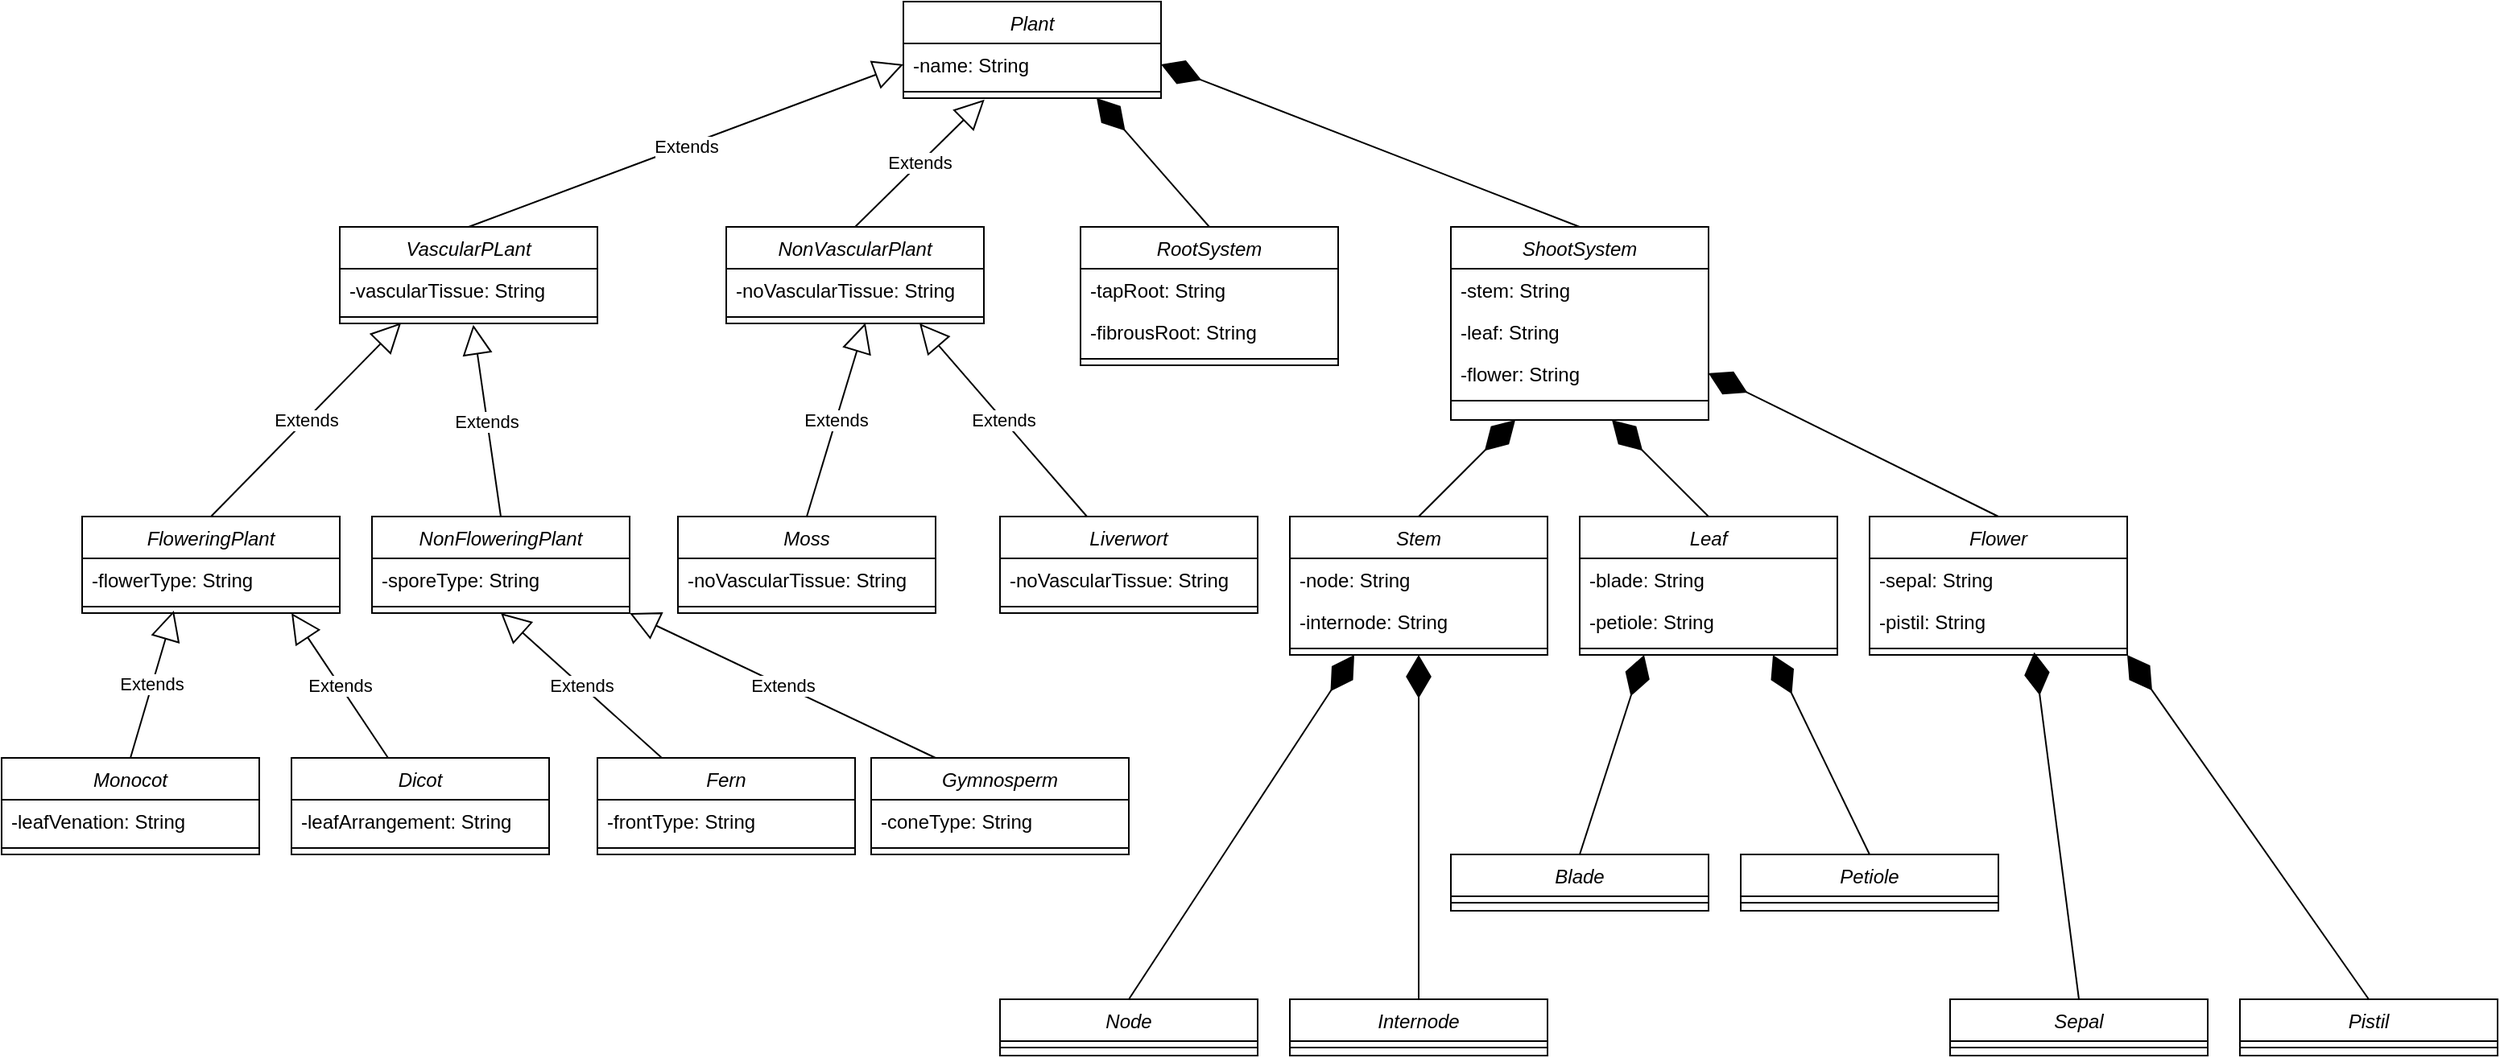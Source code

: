 <mxfile version="24.7.1" type="device">
  <diagram id="C5RBs43oDa-KdzZeNtuy" name="Page-1">
    <mxGraphModel dx="2796" dy="868" grid="1" gridSize="10" guides="1" tooltips="1" connect="1" arrows="1" fold="1" page="1" pageScale="1" pageWidth="827" pageHeight="1169" math="0" shadow="0">
      <root>
        <mxCell id="WIyWlLk6GJQsqaUBKTNV-0" />
        <mxCell id="WIyWlLk6GJQsqaUBKTNV-1" parent="WIyWlLk6GJQsqaUBKTNV-0" />
        <mxCell id="zkfFHV4jXpPFQw0GAbJ--0" value="Plant" style="swimlane;fontStyle=2;align=center;verticalAlign=top;childLayout=stackLayout;horizontal=1;startSize=26;horizontalStack=0;resizeParent=1;resizeLast=0;collapsible=1;marginBottom=0;rounded=0;shadow=0;strokeWidth=1;" parent="WIyWlLk6GJQsqaUBKTNV-1" vertex="1">
          <mxGeometry x="310" y="70" width="160" height="60" as="geometry">
            <mxRectangle x="230" y="140" width="160" height="26" as="alternateBounds" />
          </mxGeometry>
        </mxCell>
        <mxCell id="zkfFHV4jXpPFQw0GAbJ--1" value="-name: String" style="text;align=left;verticalAlign=top;spacingLeft=4;spacingRight=4;overflow=hidden;rotatable=0;points=[[0,0.5],[1,0.5]];portConstraint=eastwest;" parent="zkfFHV4jXpPFQw0GAbJ--0" vertex="1">
          <mxGeometry y="26" width="160" height="26" as="geometry" />
        </mxCell>
        <mxCell id="zkfFHV4jXpPFQw0GAbJ--4" value="" style="line;html=1;strokeWidth=1;align=left;verticalAlign=middle;spacingTop=-1;spacingLeft=3;spacingRight=3;rotatable=0;labelPosition=right;points=[];portConstraint=eastwest;" parent="zkfFHV4jXpPFQw0GAbJ--0" vertex="1">
          <mxGeometry y="52" width="160" height="8" as="geometry" />
        </mxCell>
        <mxCell id="3n8tja4RlShbY4DUaf9M-0" value="NonVascularPlant" style="swimlane;fontStyle=2;align=center;verticalAlign=top;childLayout=stackLayout;horizontal=1;startSize=26;horizontalStack=0;resizeParent=1;resizeLast=0;collapsible=1;marginBottom=0;rounded=0;shadow=0;strokeWidth=1;" vertex="1" parent="WIyWlLk6GJQsqaUBKTNV-1">
          <mxGeometry x="200" y="210" width="160" height="60" as="geometry">
            <mxRectangle x="230" y="140" width="160" height="26" as="alternateBounds" />
          </mxGeometry>
        </mxCell>
        <mxCell id="3n8tja4RlShbY4DUaf9M-1" value="-noVascularTissue: String" style="text;align=left;verticalAlign=top;spacingLeft=4;spacingRight=4;overflow=hidden;rotatable=0;points=[[0,0.5],[1,0.5]];portConstraint=eastwest;" vertex="1" parent="3n8tja4RlShbY4DUaf9M-0">
          <mxGeometry y="26" width="160" height="26" as="geometry" />
        </mxCell>
        <mxCell id="3n8tja4RlShbY4DUaf9M-2" value="" style="line;html=1;strokeWidth=1;align=left;verticalAlign=middle;spacingTop=-1;spacingLeft=3;spacingRight=3;rotatable=0;labelPosition=right;points=[];portConstraint=eastwest;" vertex="1" parent="3n8tja4RlShbY4DUaf9M-0">
          <mxGeometry y="52" width="160" height="8" as="geometry" />
        </mxCell>
        <mxCell id="3n8tja4RlShbY4DUaf9M-3" value="RootSystem" style="swimlane;fontStyle=2;align=center;verticalAlign=top;childLayout=stackLayout;horizontal=1;startSize=26;horizontalStack=0;resizeParent=1;resizeLast=0;collapsible=1;marginBottom=0;rounded=0;shadow=0;strokeWidth=1;" vertex="1" parent="WIyWlLk6GJQsqaUBKTNV-1">
          <mxGeometry x="420" y="210" width="160" height="86" as="geometry">
            <mxRectangle x="230" y="140" width="160" height="26" as="alternateBounds" />
          </mxGeometry>
        </mxCell>
        <mxCell id="3n8tja4RlShbY4DUaf9M-4" value="-tapRoot: String" style="text;align=left;verticalAlign=top;spacingLeft=4;spacingRight=4;overflow=hidden;rotatable=0;points=[[0,0.5],[1,0.5]];portConstraint=eastwest;" vertex="1" parent="3n8tja4RlShbY4DUaf9M-3">
          <mxGeometry y="26" width="160" height="26" as="geometry" />
        </mxCell>
        <mxCell id="3n8tja4RlShbY4DUaf9M-12" value="-fibrousRoot: String" style="text;align=left;verticalAlign=top;spacingLeft=4;spacingRight=4;overflow=hidden;rotatable=0;points=[[0,0.5],[1,0.5]];portConstraint=eastwest;" vertex="1" parent="3n8tja4RlShbY4DUaf9M-3">
          <mxGeometry y="52" width="160" height="26" as="geometry" />
        </mxCell>
        <mxCell id="3n8tja4RlShbY4DUaf9M-5" value="" style="line;html=1;strokeWidth=1;align=left;verticalAlign=middle;spacingTop=-1;spacingLeft=3;spacingRight=3;rotatable=0;labelPosition=right;points=[];portConstraint=eastwest;" vertex="1" parent="3n8tja4RlShbY4DUaf9M-3">
          <mxGeometry y="78" width="160" height="8" as="geometry" />
        </mxCell>
        <mxCell id="3n8tja4RlShbY4DUaf9M-6" value="ShootSystem" style="swimlane;fontStyle=2;align=center;verticalAlign=top;childLayout=stackLayout;horizontal=1;startSize=26;horizontalStack=0;resizeParent=1;resizeLast=0;collapsible=1;marginBottom=0;rounded=0;shadow=0;strokeWidth=1;" vertex="1" parent="WIyWlLk6GJQsqaUBKTNV-1">
          <mxGeometry x="650" y="210" width="160" height="120" as="geometry">
            <mxRectangle x="230" y="140" width="160" height="26" as="alternateBounds" />
          </mxGeometry>
        </mxCell>
        <mxCell id="3n8tja4RlShbY4DUaf9M-13" value="-stem: String" style="text;align=left;verticalAlign=top;spacingLeft=4;spacingRight=4;overflow=hidden;rotatable=0;points=[[0,0.5],[1,0.5]];portConstraint=eastwest;" vertex="1" parent="3n8tja4RlShbY4DUaf9M-6">
          <mxGeometry y="26" width="160" height="26" as="geometry" />
        </mxCell>
        <mxCell id="3n8tja4RlShbY4DUaf9M-14" value="-leaf: String" style="text;align=left;verticalAlign=top;spacingLeft=4;spacingRight=4;overflow=hidden;rotatable=0;points=[[0,0.5],[1,0.5]];portConstraint=eastwest;" vertex="1" parent="3n8tja4RlShbY4DUaf9M-6">
          <mxGeometry y="52" width="160" height="26" as="geometry" />
        </mxCell>
        <mxCell id="3n8tja4RlShbY4DUaf9M-7" value="-flower: String" style="text;align=left;verticalAlign=top;spacingLeft=4;spacingRight=4;overflow=hidden;rotatable=0;points=[[0,0.5],[1,0.5]];portConstraint=eastwest;" vertex="1" parent="3n8tja4RlShbY4DUaf9M-6">
          <mxGeometry y="78" width="160" height="26" as="geometry" />
        </mxCell>
        <mxCell id="3n8tja4RlShbY4DUaf9M-8" value="" style="line;html=1;strokeWidth=1;align=left;verticalAlign=middle;spacingTop=-1;spacingLeft=3;spacingRight=3;rotatable=0;labelPosition=right;points=[];portConstraint=eastwest;" vertex="1" parent="3n8tja4RlShbY4DUaf9M-6">
          <mxGeometry y="104" width="160" height="8" as="geometry" />
        </mxCell>
        <mxCell id="3n8tja4RlShbY4DUaf9M-9" value="VascularPLant" style="swimlane;fontStyle=2;align=center;verticalAlign=top;childLayout=stackLayout;horizontal=1;startSize=26;horizontalStack=0;resizeParent=1;resizeLast=0;collapsible=1;marginBottom=0;rounded=0;shadow=0;strokeWidth=1;" vertex="1" parent="WIyWlLk6GJQsqaUBKTNV-1">
          <mxGeometry x="-40" y="210" width="160" height="60" as="geometry">
            <mxRectangle x="230" y="140" width="160" height="26" as="alternateBounds" />
          </mxGeometry>
        </mxCell>
        <mxCell id="3n8tja4RlShbY4DUaf9M-10" value="-vascularTissue: String" style="text;align=left;verticalAlign=top;spacingLeft=4;spacingRight=4;overflow=hidden;rotatable=0;points=[[0,0.5],[1,0.5]];portConstraint=eastwest;" vertex="1" parent="3n8tja4RlShbY4DUaf9M-9">
          <mxGeometry y="26" width="160" height="26" as="geometry" />
        </mxCell>
        <mxCell id="3n8tja4RlShbY4DUaf9M-11" value="" style="line;html=1;strokeWidth=1;align=left;verticalAlign=middle;spacingTop=-1;spacingLeft=3;spacingRight=3;rotatable=0;labelPosition=right;points=[];portConstraint=eastwest;" vertex="1" parent="3n8tja4RlShbY4DUaf9M-9">
          <mxGeometry y="52" width="160" height="8" as="geometry" />
        </mxCell>
        <mxCell id="3n8tja4RlShbY4DUaf9M-16" value="FloweringPlant" style="swimlane;fontStyle=2;align=center;verticalAlign=top;childLayout=stackLayout;horizontal=1;startSize=26;horizontalStack=0;resizeParent=1;resizeLast=0;collapsible=1;marginBottom=0;rounded=0;shadow=0;strokeWidth=1;" vertex="1" parent="WIyWlLk6GJQsqaUBKTNV-1">
          <mxGeometry x="-200" y="390" width="160" height="60" as="geometry">
            <mxRectangle x="230" y="140" width="160" height="26" as="alternateBounds" />
          </mxGeometry>
        </mxCell>
        <mxCell id="3n8tja4RlShbY4DUaf9M-17" value="-flowerType: String" style="text;align=left;verticalAlign=top;spacingLeft=4;spacingRight=4;overflow=hidden;rotatable=0;points=[[0,0.5],[1,0.5]];portConstraint=eastwest;" vertex="1" parent="3n8tja4RlShbY4DUaf9M-16">
          <mxGeometry y="26" width="160" height="26" as="geometry" />
        </mxCell>
        <mxCell id="3n8tja4RlShbY4DUaf9M-18" value="" style="line;html=1;strokeWidth=1;align=left;verticalAlign=middle;spacingTop=-1;spacingLeft=3;spacingRight=3;rotatable=0;labelPosition=right;points=[];portConstraint=eastwest;" vertex="1" parent="3n8tja4RlShbY4DUaf9M-16">
          <mxGeometry y="52" width="160" height="8" as="geometry" />
        </mxCell>
        <mxCell id="3n8tja4RlShbY4DUaf9M-19" value="NonFloweringPlant" style="swimlane;fontStyle=2;align=center;verticalAlign=top;childLayout=stackLayout;horizontal=1;startSize=26;horizontalStack=0;resizeParent=1;resizeLast=0;collapsible=1;marginBottom=0;rounded=0;shadow=0;strokeWidth=1;" vertex="1" parent="WIyWlLk6GJQsqaUBKTNV-1">
          <mxGeometry x="-20" y="390" width="160" height="60" as="geometry">
            <mxRectangle x="230" y="140" width="160" height="26" as="alternateBounds" />
          </mxGeometry>
        </mxCell>
        <mxCell id="3n8tja4RlShbY4DUaf9M-20" value="-sporeType: String" style="text;align=left;verticalAlign=top;spacingLeft=4;spacingRight=4;overflow=hidden;rotatable=0;points=[[0,0.5],[1,0.5]];portConstraint=eastwest;" vertex="1" parent="3n8tja4RlShbY4DUaf9M-19">
          <mxGeometry y="26" width="160" height="26" as="geometry" />
        </mxCell>
        <mxCell id="3n8tja4RlShbY4DUaf9M-21" value="" style="line;html=1;strokeWidth=1;align=left;verticalAlign=middle;spacingTop=-1;spacingLeft=3;spacingRight=3;rotatable=0;labelPosition=right;points=[];portConstraint=eastwest;" vertex="1" parent="3n8tja4RlShbY4DUaf9M-19">
          <mxGeometry y="52" width="160" height="8" as="geometry" />
        </mxCell>
        <mxCell id="3n8tja4RlShbY4DUaf9M-22" value="Moss" style="swimlane;fontStyle=2;align=center;verticalAlign=top;childLayout=stackLayout;horizontal=1;startSize=26;horizontalStack=0;resizeParent=1;resizeLast=0;collapsible=1;marginBottom=0;rounded=0;shadow=0;strokeWidth=1;" vertex="1" parent="WIyWlLk6GJQsqaUBKTNV-1">
          <mxGeometry x="170" y="390" width="160" height="60" as="geometry">
            <mxRectangle x="230" y="140" width="160" height="26" as="alternateBounds" />
          </mxGeometry>
        </mxCell>
        <mxCell id="3n8tja4RlShbY4DUaf9M-23" value="-noVascularTissue: String" style="text;align=left;verticalAlign=top;spacingLeft=4;spacingRight=4;overflow=hidden;rotatable=0;points=[[0,0.5],[1,0.5]];portConstraint=eastwest;" vertex="1" parent="3n8tja4RlShbY4DUaf9M-22">
          <mxGeometry y="26" width="160" height="26" as="geometry" />
        </mxCell>
        <mxCell id="3n8tja4RlShbY4DUaf9M-24" value="" style="line;html=1;strokeWidth=1;align=left;verticalAlign=middle;spacingTop=-1;spacingLeft=3;spacingRight=3;rotatable=0;labelPosition=right;points=[];portConstraint=eastwest;" vertex="1" parent="3n8tja4RlShbY4DUaf9M-22">
          <mxGeometry y="52" width="160" height="8" as="geometry" />
        </mxCell>
        <mxCell id="3n8tja4RlShbY4DUaf9M-25" value="Liverwort" style="swimlane;fontStyle=2;align=center;verticalAlign=top;childLayout=stackLayout;horizontal=1;startSize=26;horizontalStack=0;resizeParent=1;resizeLast=0;collapsible=1;marginBottom=0;rounded=0;shadow=0;strokeWidth=1;" vertex="1" parent="WIyWlLk6GJQsqaUBKTNV-1">
          <mxGeometry x="370" y="390" width="160" height="60" as="geometry">
            <mxRectangle x="230" y="140" width="160" height="26" as="alternateBounds" />
          </mxGeometry>
        </mxCell>
        <mxCell id="3n8tja4RlShbY4DUaf9M-26" value="-noVascularTissue: String" style="text;align=left;verticalAlign=top;spacingLeft=4;spacingRight=4;overflow=hidden;rotatable=0;points=[[0,0.5],[1,0.5]];portConstraint=eastwest;" vertex="1" parent="3n8tja4RlShbY4DUaf9M-25">
          <mxGeometry y="26" width="160" height="26" as="geometry" />
        </mxCell>
        <mxCell id="3n8tja4RlShbY4DUaf9M-27" value="" style="line;html=1;strokeWidth=1;align=left;verticalAlign=middle;spacingTop=-1;spacingLeft=3;spacingRight=3;rotatable=0;labelPosition=right;points=[];portConstraint=eastwest;" vertex="1" parent="3n8tja4RlShbY4DUaf9M-25">
          <mxGeometry y="52" width="160" height="8" as="geometry" />
        </mxCell>
        <mxCell id="3n8tja4RlShbY4DUaf9M-28" value="Stem" style="swimlane;fontStyle=2;align=center;verticalAlign=top;childLayout=stackLayout;horizontal=1;startSize=26;horizontalStack=0;resizeParent=1;resizeLast=0;collapsible=1;marginBottom=0;rounded=0;shadow=0;strokeWidth=1;" vertex="1" parent="WIyWlLk6GJQsqaUBKTNV-1">
          <mxGeometry x="550" y="390" width="160" height="86" as="geometry">
            <mxRectangle x="230" y="140" width="160" height="26" as="alternateBounds" />
          </mxGeometry>
        </mxCell>
        <mxCell id="3n8tja4RlShbY4DUaf9M-37" value="-node: String" style="text;align=left;verticalAlign=top;spacingLeft=4;spacingRight=4;overflow=hidden;rotatable=0;points=[[0,0.5],[1,0.5]];portConstraint=eastwest;" vertex="1" parent="3n8tja4RlShbY4DUaf9M-28">
          <mxGeometry y="26" width="160" height="26" as="geometry" />
        </mxCell>
        <mxCell id="3n8tja4RlShbY4DUaf9M-29" value="-internode: String" style="text;align=left;verticalAlign=top;spacingLeft=4;spacingRight=4;overflow=hidden;rotatable=0;points=[[0,0.5],[1,0.5]];portConstraint=eastwest;" vertex="1" parent="3n8tja4RlShbY4DUaf9M-28">
          <mxGeometry y="52" width="160" height="26" as="geometry" />
        </mxCell>
        <mxCell id="3n8tja4RlShbY4DUaf9M-30" value="" style="line;html=1;strokeWidth=1;align=left;verticalAlign=middle;spacingTop=-1;spacingLeft=3;spacingRight=3;rotatable=0;labelPosition=right;points=[];portConstraint=eastwest;" vertex="1" parent="3n8tja4RlShbY4DUaf9M-28">
          <mxGeometry y="78" width="160" height="8" as="geometry" />
        </mxCell>
        <mxCell id="3n8tja4RlShbY4DUaf9M-31" value="Leaf" style="swimlane;fontStyle=2;align=center;verticalAlign=top;childLayout=stackLayout;horizontal=1;startSize=26;horizontalStack=0;resizeParent=1;resizeLast=0;collapsible=1;marginBottom=0;rounded=0;shadow=0;strokeWidth=1;" vertex="1" parent="WIyWlLk6GJQsqaUBKTNV-1">
          <mxGeometry x="730" y="390" width="160" height="86" as="geometry">
            <mxRectangle x="230" y="140" width="160" height="26" as="alternateBounds" />
          </mxGeometry>
        </mxCell>
        <mxCell id="3n8tja4RlShbY4DUaf9M-32" value="-blade: String" style="text;align=left;verticalAlign=top;spacingLeft=4;spacingRight=4;overflow=hidden;rotatable=0;points=[[0,0.5],[1,0.5]];portConstraint=eastwest;" vertex="1" parent="3n8tja4RlShbY4DUaf9M-31">
          <mxGeometry y="26" width="160" height="26" as="geometry" />
        </mxCell>
        <mxCell id="3n8tja4RlShbY4DUaf9M-38" value="-petiole: String" style="text;align=left;verticalAlign=top;spacingLeft=4;spacingRight=4;overflow=hidden;rotatable=0;points=[[0,0.5],[1,0.5]];portConstraint=eastwest;" vertex="1" parent="3n8tja4RlShbY4DUaf9M-31">
          <mxGeometry y="52" width="160" height="26" as="geometry" />
        </mxCell>
        <mxCell id="3n8tja4RlShbY4DUaf9M-33" value="" style="line;html=1;strokeWidth=1;align=left;verticalAlign=middle;spacingTop=-1;spacingLeft=3;spacingRight=3;rotatable=0;labelPosition=right;points=[];portConstraint=eastwest;" vertex="1" parent="3n8tja4RlShbY4DUaf9M-31">
          <mxGeometry y="78" width="160" height="8" as="geometry" />
        </mxCell>
        <mxCell id="3n8tja4RlShbY4DUaf9M-34" value="Flower" style="swimlane;fontStyle=2;align=center;verticalAlign=top;childLayout=stackLayout;horizontal=1;startSize=26;horizontalStack=0;resizeParent=1;resizeLast=0;collapsible=1;marginBottom=0;rounded=0;shadow=0;strokeWidth=1;" vertex="1" parent="WIyWlLk6GJQsqaUBKTNV-1">
          <mxGeometry x="910" y="390" width="160" height="86" as="geometry">
            <mxRectangle x="230" y="140" width="160" height="26" as="alternateBounds" />
          </mxGeometry>
        </mxCell>
        <mxCell id="3n8tja4RlShbY4DUaf9M-39" value="-sepal: String" style="text;align=left;verticalAlign=top;spacingLeft=4;spacingRight=4;overflow=hidden;rotatable=0;points=[[0,0.5],[1,0.5]];portConstraint=eastwest;" vertex="1" parent="3n8tja4RlShbY4DUaf9M-34">
          <mxGeometry y="26" width="160" height="26" as="geometry" />
        </mxCell>
        <mxCell id="3n8tja4RlShbY4DUaf9M-35" value="-pistil: String" style="text;align=left;verticalAlign=top;spacingLeft=4;spacingRight=4;overflow=hidden;rotatable=0;points=[[0,0.5],[1,0.5]];portConstraint=eastwest;" vertex="1" parent="3n8tja4RlShbY4DUaf9M-34">
          <mxGeometry y="52" width="160" height="26" as="geometry" />
        </mxCell>
        <mxCell id="3n8tja4RlShbY4DUaf9M-36" value="" style="line;html=1;strokeWidth=1;align=left;verticalAlign=middle;spacingTop=-1;spacingLeft=3;spacingRight=3;rotatable=0;labelPosition=right;points=[];portConstraint=eastwest;" vertex="1" parent="3n8tja4RlShbY4DUaf9M-34">
          <mxGeometry y="78" width="160" height="8" as="geometry" />
        </mxCell>
        <mxCell id="3n8tja4RlShbY4DUaf9M-40" value="Monocot" style="swimlane;fontStyle=2;align=center;verticalAlign=top;childLayout=stackLayout;horizontal=1;startSize=26;horizontalStack=0;resizeParent=1;resizeLast=0;collapsible=1;marginBottom=0;rounded=0;shadow=0;strokeWidth=1;" vertex="1" parent="WIyWlLk6GJQsqaUBKTNV-1">
          <mxGeometry x="-250" y="540" width="160" height="60" as="geometry">
            <mxRectangle x="230" y="140" width="160" height="26" as="alternateBounds" />
          </mxGeometry>
        </mxCell>
        <mxCell id="3n8tja4RlShbY4DUaf9M-41" value="-leafVenation: String" style="text;align=left;verticalAlign=top;spacingLeft=4;spacingRight=4;overflow=hidden;rotatable=0;points=[[0,0.5],[1,0.5]];portConstraint=eastwest;" vertex="1" parent="3n8tja4RlShbY4DUaf9M-40">
          <mxGeometry y="26" width="160" height="26" as="geometry" />
        </mxCell>
        <mxCell id="3n8tja4RlShbY4DUaf9M-42" value="" style="line;html=1;strokeWidth=1;align=left;verticalAlign=middle;spacingTop=-1;spacingLeft=3;spacingRight=3;rotatable=0;labelPosition=right;points=[];portConstraint=eastwest;" vertex="1" parent="3n8tja4RlShbY4DUaf9M-40">
          <mxGeometry y="52" width="160" height="8" as="geometry" />
        </mxCell>
        <mxCell id="3n8tja4RlShbY4DUaf9M-43" value="Dicot" style="swimlane;fontStyle=2;align=center;verticalAlign=top;childLayout=stackLayout;horizontal=1;startSize=26;horizontalStack=0;resizeParent=1;resizeLast=0;collapsible=1;marginBottom=0;rounded=0;shadow=0;strokeWidth=1;" vertex="1" parent="WIyWlLk6GJQsqaUBKTNV-1">
          <mxGeometry x="-70" y="540" width="160" height="60" as="geometry">
            <mxRectangle x="230" y="140" width="160" height="26" as="alternateBounds" />
          </mxGeometry>
        </mxCell>
        <mxCell id="3n8tja4RlShbY4DUaf9M-44" value="-leafArrangement: String" style="text;align=left;verticalAlign=top;spacingLeft=4;spacingRight=4;overflow=hidden;rotatable=0;points=[[0,0.5],[1,0.5]];portConstraint=eastwest;" vertex="1" parent="3n8tja4RlShbY4DUaf9M-43">
          <mxGeometry y="26" width="160" height="26" as="geometry" />
        </mxCell>
        <mxCell id="3n8tja4RlShbY4DUaf9M-45" value="" style="line;html=1;strokeWidth=1;align=left;verticalAlign=middle;spacingTop=-1;spacingLeft=3;spacingRight=3;rotatable=0;labelPosition=right;points=[];portConstraint=eastwest;" vertex="1" parent="3n8tja4RlShbY4DUaf9M-43">
          <mxGeometry y="52" width="160" height="8" as="geometry" />
        </mxCell>
        <mxCell id="3n8tja4RlShbY4DUaf9M-46" value="Fern" style="swimlane;fontStyle=2;align=center;verticalAlign=top;childLayout=stackLayout;horizontal=1;startSize=26;horizontalStack=0;resizeParent=1;resizeLast=0;collapsible=1;marginBottom=0;rounded=0;shadow=0;strokeWidth=1;" vertex="1" parent="WIyWlLk6GJQsqaUBKTNV-1">
          <mxGeometry x="120" y="540" width="160" height="60" as="geometry">
            <mxRectangle x="230" y="140" width="160" height="26" as="alternateBounds" />
          </mxGeometry>
        </mxCell>
        <mxCell id="3n8tja4RlShbY4DUaf9M-47" value="-frontType: String" style="text;align=left;verticalAlign=top;spacingLeft=4;spacingRight=4;overflow=hidden;rotatable=0;points=[[0,0.5],[1,0.5]];portConstraint=eastwest;" vertex="1" parent="3n8tja4RlShbY4DUaf9M-46">
          <mxGeometry y="26" width="160" height="26" as="geometry" />
        </mxCell>
        <mxCell id="3n8tja4RlShbY4DUaf9M-48" value="" style="line;html=1;strokeWidth=1;align=left;verticalAlign=middle;spacingTop=-1;spacingLeft=3;spacingRight=3;rotatable=0;labelPosition=right;points=[];portConstraint=eastwest;" vertex="1" parent="3n8tja4RlShbY4DUaf9M-46">
          <mxGeometry y="52" width="160" height="8" as="geometry" />
        </mxCell>
        <mxCell id="3n8tja4RlShbY4DUaf9M-49" value="Gymnosperm" style="swimlane;fontStyle=2;align=center;verticalAlign=top;childLayout=stackLayout;horizontal=1;startSize=26;horizontalStack=0;resizeParent=1;resizeLast=0;collapsible=1;marginBottom=0;rounded=0;shadow=0;strokeWidth=1;" vertex="1" parent="WIyWlLk6GJQsqaUBKTNV-1">
          <mxGeometry x="290" y="540" width="160" height="60" as="geometry">
            <mxRectangle x="230" y="140" width="160" height="26" as="alternateBounds" />
          </mxGeometry>
        </mxCell>
        <mxCell id="3n8tja4RlShbY4DUaf9M-50" value="-coneType: String" style="text;align=left;verticalAlign=top;spacingLeft=4;spacingRight=4;overflow=hidden;rotatable=0;points=[[0,0.5],[1,0.5]];portConstraint=eastwest;" vertex="1" parent="3n8tja4RlShbY4DUaf9M-49">
          <mxGeometry y="26" width="160" height="26" as="geometry" />
        </mxCell>
        <mxCell id="3n8tja4RlShbY4DUaf9M-51" value="" style="line;html=1;strokeWidth=1;align=left;verticalAlign=middle;spacingTop=-1;spacingLeft=3;spacingRight=3;rotatable=0;labelPosition=right;points=[];portConstraint=eastwest;" vertex="1" parent="3n8tja4RlShbY4DUaf9M-49">
          <mxGeometry y="52" width="160" height="8" as="geometry" />
        </mxCell>
        <mxCell id="3n8tja4RlShbY4DUaf9M-52" value="Node" style="swimlane;fontStyle=2;align=center;verticalAlign=top;childLayout=stackLayout;horizontal=1;startSize=26;horizontalStack=0;resizeParent=1;resizeLast=0;collapsible=1;marginBottom=0;rounded=0;shadow=0;strokeWidth=1;" vertex="1" parent="WIyWlLk6GJQsqaUBKTNV-1">
          <mxGeometry x="370" y="690" width="160" height="35" as="geometry">
            <mxRectangle x="230" y="140" width="160" height="26" as="alternateBounds" />
          </mxGeometry>
        </mxCell>
        <mxCell id="3n8tja4RlShbY4DUaf9M-54" value="" style="line;html=1;strokeWidth=1;align=left;verticalAlign=middle;spacingTop=-1;spacingLeft=3;spacingRight=3;rotatable=0;labelPosition=right;points=[];portConstraint=eastwest;" vertex="1" parent="3n8tja4RlShbY4DUaf9M-52">
          <mxGeometry y="26" width="160" height="8" as="geometry" />
        </mxCell>
        <mxCell id="3n8tja4RlShbY4DUaf9M-57" value="Internode" style="swimlane;fontStyle=2;align=center;verticalAlign=top;childLayout=stackLayout;horizontal=1;startSize=26;horizontalStack=0;resizeParent=1;resizeLast=0;collapsible=1;marginBottom=0;rounded=0;shadow=0;strokeWidth=1;" vertex="1" parent="WIyWlLk6GJQsqaUBKTNV-1">
          <mxGeometry x="550" y="690" width="160" height="35" as="geometry">
            <mxRectangle x="230" y="140" width="160" height="26" as="alternateBounds" />
          </mxGeometry>
        </mxCell>
        <mxCell id="3n8tja4RlShbY4DUaf9M-58" value="" style="line;html=1;strokeWidth=1;align=left;verticalAlign=middle;spacingTop=-1;spacingLeft=3;spacingRight=3;rotatable=0;labelPosition=right;points=[];portConstraint=eastwest;" vertex="1" parent="3n8tja4RlShbY4DUaf9M-57">
          <mxGeometry y="26" width="160" height="8" as="geometry" />
        </mxCell>
        <mxCell id="3n8tja4RlShbY4DUaf9M-59" value="Blade" style="swimlane;fontStyle=2;align=center;verticalAlign=top;childLayout=stackLayout;horizontal=1;startSize=26;horizontalStack=0;resizeParent=1;resizeLast=0;collapsible=1;marginBottom=0;rounded=0;shadow=0;strokeWidth=1;" vertex="1" parent="WIyWlLk6GJQsqaUBKTNV-1">
          <mxGeometry x="650" y="600" width="160" height="35" as="geometry">
            <mxRectangle x="230" y="140" width="160" height="26" as="alternateBounds" />
          </mxGeometry>
        </mxCell>
        <mxCell id="3n8tja4RlShbY4DUaf9M-60" value="" style="line;html=1;strokeWidth=1;align=left;verticalAlign=middle;spacingTop=-1;spacingLeft=3;spacingRight=3;rotatable=0;labelPosition=right;points=[];portConstraint=eastwest;" vertex="1" parent="3n8tja4RlShbY4DUaf9M-59">
          <mxGeometry y="26" width="160" height="8" as="geometry" />
        </mxCell>
        <mxCell id="3n8tja4RlShbY4DUaf9M-61" value="Petiole" style="swimlane;fontStyle=2;align=center;verticalAlign=top;childLayout=stackLayout;horizontal=1;startSize=26;horizontalStack=0;resizeParent=1;resizeLast=0;collapsible=1;marginBottom=0;rounded=0;shadow=0;strokeWidth=1;" vertex="1" parent="WIyWlLk6GJQsqaUBKTNV-1">
          <mxGeometry x="830" y="600" width="160" height="35" as="geometry">
            <mxRectangle x="230" y="140" width="160" height="26" as="alternateBounds" />
          </mxGeometry>
        </mxCell>
        <mxCell id="3n8tja4RlShbY4DUaf9M-62" value="" style="line;html=1;strokeWidth=1;align=left;verticalAlign=middle;spacingTop=-1;spacingLeft=3;spacingRight=3;rotatable=0;labelPosition=right;points=[];portConstraint=eastwest;" vertex="1" parent="3n8tja4RlShbY4DUaf9M-61">
          <mxGeometry y="26" width="160" height="8" as="geometry" />
        </mxCell>
        <mxCell id="3n8tja4RlShbY4DUaf9M-63" value="Sepal" style="swimlane;fontStyle=2;align=center;verticalAlign=top;childLayout=stackLayout;horizontal=1;startSize=26;horizontalStack=0;resizeParent=1;resizeLast=0;collapsible=1;marginBottom=0;rounded=0;shadow=0;strokeWidth=1;" vertex="1" parent="WIyWlLk6GJQsqaUBKTNV-1">
          <mxGeometry x="960" y="690" width="160" height="35" as="geometry">
            <mxRectangle x="230" y="140" width="160" height="26" as="alternateBounds" />
          </mxGeometry>
        </mxCell>
        <mxCell id="3n8tja4RlShbY4DUaf9M-64" value="" style="line;html=1;strokeWidth=1;align=left;verticalAlign=middle;spacingTop=-1;spacingLeft=3;spacingRight=3;rotatable=0;labelPosition=right;points=[];portConstraint=eastwest;" vertex="1" parent="3n8tja4RlShbY4DUaf9M-63">
          <mxGeometry y="26" width="160" height="8" as="geometry" />
        </mxCell>
        <mxCell id="3n8tja4RlShbY4DUaf9M-65" value="Pistil" style="swimlane;fontStyle=2;align=center;verticalAlign=top;childLayout=stackLayout;horizontal=1;startSize=26;horizontalStack=0;resizeParent=1;resizeLast=0;collapsible=1;marginBottom=0;rounded=0;shadow=0;strokeWidth=1;" vertex="1" parent="WIyWlLk6GJQsqaUBKTNV-1">
          <mxGeometry x="1140" y="690" width="160" height="35" as="geometry">
            <mxRectangle x="230" y="140" width="160" height="26" as="alternateBounds" />
          </mxGeometry>
        </mxCell>
        <mxCell id="3n8tja4RlShbY4DUaf9M-66" value="" style="line;html=1;strokeWidth=1;align=left;verticalAlign=middle;spacingTop=-1;spacingLeft=3;spacingRight=3;rotatable=0;labelPosition=right;points=[];portConstraint=eastwest;" vertex="1" parent="3n8tja4RlShbY4DUaf9M-65">
          <mxGeometry y="26" width="160" height="8" as="geometry" />
        </mxCell>
        <mxCell id="3n8tja4RlShbY4DUaf9M-69" value="Extends" style="endArrow=block;endSize=16;endFill=0;html=1;rounded=0;entryX=0.356;entryY=0.809;entryDx=0;entryDy=0;entryPerimeter=0;exitX=0.5;exitY=0;exitDx=0;exitDy=0;" edge="1" parent="WIyWlLk6GJQsqaUBKTNV-1" source="3n8tja4RlShbY4DUaf9M-40" target="3n8tja4RlShbY4DUaf9M-18">
          <mxGeometry width="160" relative="1" as="geometry">
            <mxPoint x="-220" y="700" as="sourcePoint" />
            <mxPoint x="-60" y="700" as="targetPoint" />
          </mxGeometry>
        </mxCell>
        <mxCell id="3n8tja4RlShbY4DUaf9M-75" value="Extends" style="endArrow=block;endSize=16;endFill=0;html=1;rounded=0;" edge="1" parent="WIyWlLk6GJQsqaUBKTNV-1" source="3n8tja4RlShbY4DUaf9M-43">
          <mxGeometry width="160" relative="1" as="geometry">
            <mxPoint x="-160" y="725" as="sourcePoint" />
            <mxPoint x="-70" y="450" as="targetPoint" />
          </mxGeometry>
        </mxCell>
        <mxCell id="3n8tja4RlShbY4DUaf9M-76" value="Extends" style="endArrow=block;endSize=16;endFill=0;html=1;rounded=0;entryX=0;entryY=0.5;entryDx=0;entryDy=0;exitX=0.5;exitY=0;exitDx=0;exitDy=0;" edge="1" parent="WIyWlLk6GJQsqaUBKTNV-1" source="3n8tja4RlShbY4DUaf9M-9" target="zkfFHV4jXpPFQw0GAbJ--1">
          <mxGeometry width="160" relative="1" as="geometry">
            <mxPoint x="40" y="170" as="sourcePoint" />
            <mxPoint x="200" y="170" as="targetPoint" />
          </mxGeometry>
        </mxCell>
        <mxCell id="3n8tja4RlShbY4DUaf9M-77" value="Extends" style="endArrow=block;endSize=16;endFill=0;html=1;rounded=0;entryX=0.315;entryY=1.103;entryDx=0;entryDy=0;entryPerimeter=0;exitX=0.5;exitY=0;exitDx=0;exitDy=0;" edge="1" parent="WIyWlLk6GJQsqaUBKTNV-1" source="3n8tja4RlShbY4DUaf9M-0" target="zkfFHV4jXpPFQw0GAbJ--4">
          <mxGeometry width="160" relative="1" as="geometry">
            <mxPoint x="-140" y="745" as="sourcePoint" />
            <mxPoint x="20" y="745" as="targetPoint" />
          </mxGeometry>
        </mxCell>
        <mxCell id="3n8tja4RlShbY4DUaf9M-78" value="Extends" style="endArrow=block;endSize=16;endFill=0;html=1;rounded=0;exitX=0.5;exitY=0;exitDx=0;exitDy=0;entryX=0.518;entryY=1.103;entryDx=0;entryDy=0;entryPerimeter=0;" edge="1" parent="WIyWlLk6GJQsqaUBKTNV-1" source="3n8tja4RlShbY4DUaf9M-19" target="3n8tja4RlShbY4DUaf9M-11">
          <mxGeometry width="160" relative="1" as="geometry">
            <mxPoint x="-130" y="755" as="sourcePoint" />
            <mxPoint x="45" y="266" as="targetPoint" />
          </mxGeometry>
        </mxCell>
        <mxCell id="3n8tja4RlShbY4DUaf9M-79" value="Extends" style="endArrow=block;endSize=16;endFill=0;html=1;rounded=0;entryX=0.238;entryY=0.956;entryDx=0;entryDy=0;entryPerimeter=0;exitX=0.5;exitY=0;exitDx=0;exitDy=0;" edge="1" parent="WIyWlLk6GJQsqaUBKTNV-1" source="3n8tja4RlShbY4DUaf9M-16" target="3n8tja4RlShbY4DUaf9M-11">
          <mxGeometry width="160" relative="1" as="geometry">
            <mxPoint x="-120" y="765" as="sourcePoint" />
            <mxPoint x="40" y="765" as="targetPoint" />
          </mxGeometry>
        </mxCell>
        <mxCell id="3n8tja4RlShbY4DUaf9M-80" value="Extends" style="endArrow=block;endSize=16;endFill=0;html=1;rounded=0;entryX=0.5;entryY=1;entryDx=0;entryDy=0;exitX=0.25;exitY=0;exitDx=0;exitDy=0;" edge="1" parent="WIyWlLk6GJQsqaUBKTNV-1" source="3n8tja4RlShbY4DUaf9M-46" target="3n8tja4RlShbY4DUaf9M-19">
          <mxGeometry width="160" relative="1" as="geometry">
            <mxPoint x="-110" y="775" as="sourcePoint" />
            <mxPoint x="50" y="775" as="targetPoint" />
          </mxGeometry>
        </mxCell>
        <mxCell id="3n8tja4RlShbY4DUaf9M-81" value="Extends" style="endArrow=block;endSize=16;endFill=0;html=1;rounded=0;exitX=0.25;exitY=0;exitDx=0;exitDy=0;entryX=1;entryY=1;entryDx=0;entryDy=0;" edge="1" parent="WIyWlLk6GJQsqaUBKTNV-1" source="3n8tja4RlShbY4DUaf9M-49" target="3n8tja4RlShbY4DUaf9M-19">
          <mxGeometry width="160" relative="1" as="geometry">
            <mxPoint x="-100" y="785" as="sourcePoint" />
            <mxPoint x="150" y="450" as="targetPoint" />
          </mxGeometry>
        </mxCell>
        <mxCell id="3n8tja4RlShbY4DUaf9M-82" value="Extends" style="endArrow=block;endSize=16;endFill=0;html=1;rounded=0;entryX=0.54;entryY=0.956;entryDx=0;entryDy=0;entryPerimeter=0;exitX=0.5;exitY=0;exitDx=0;exitDy=0;" edge="1" parent="WIyWlLk6GJQsqaUBKTNV-1" source="3n8tja4RlShbY4DUaf9M-22" target="3n8tja4RlShbY4DUaf9M-2">
          <mxGeometry width="160" relative="1" as="geometry">
            <mxPoint x="-90" y="795" as="sourcePoint" />
            <mxPoint x="70" y="795" as="targetPoint" />
          </mxGeometry>
        </mxCell>
        <mxCell id="3n8tja4RlShbY4DUaf9M-83" value="Extends" style="endArrow=block;endSize=16;endFill=0;html=1;rounded=0;entryX=0.75;entryY=1;entryDx=0;entryDy=0;" edge="1" parent="WIyWlLk6GJQsqaUBKTNV-1" source="3n8tja4RlShbY4DUaf9M-25" target="3n8tja4RlShbY4DUaf9M-0">
          <mxGeometry width="160" relative="1" as="geometry">
            <mxPoint x="-80" y="805" as="sourcePoint" />
            <mxPoint x="80" y="805" as="targetPoint" />
          </mxGeometry>
        </mxCell>
        <mxCell id="3n8tja4RlShbY4DUaf9M-84" value="" style="endArrow=diamondThin;endFill=1;endSize=24;html=1;rounded=0;entryX=0.75;entryY=1;entryDx=0;entryDy=0;exitX=0.5;exitY=0;exitDx=0;exitDy=0;" edge="1" parent="WIyWlLk6GJQsqaUBKTNV-1" source="3n8tja4RlShbY4DUaf9M-3" target="zkfFHV4jXpPFQw0GAbJ--0">
          <mxGeometry width="160" relative="1" as="geometry">
            <mxPoint x="950" y="230" as="sourcePoint" />
            <mxPoint x="1110" y="230" as="targetPoint" />
          </mxGeometry>
        </mxCell>
        <mxCell id="3n8tja4RlShbY4DUaf9M-85" value="" style="endArrow=diamondThin;endFill=1;endSize=24;html=1;rounded=0;entryX=1;entryY=0.5;entryDx=0;entryDy=0;exitX=0.5;exitY=0;exitDx=0;exitDy=0;" edge="1" parent="WIyWlLk6GJQsqaUBKTNV-1" source="3n8tja4RlShbY4DUaf9M-6" target="zkfFHV4jXpPFQw0GAbJ--1">
          <mxGeometry width="160" relative="1" as="geometry">
            <mxPoint x="960" y="240" as="sourcePoint" />
            <mxPoint x="1120" y="240" as="targetPoint" />
          </mxGeometry>
        </mxCell>
        <mxCell id="3n8tja4RlShbY4DUaf9M-86" value="" style="endArrow=diamondThin;endFill=1;endSize=24;html=1;rounded=0;entryX=0.25;entryY=1;entryDx=0;entryDy=0;exitX=0.5;exitY=0;exitDx=0;exitDy=0;" edge="1" parent="WIyWlLk6GJQsqaUBKTNV-1" source="3n8tja4RlShbY4DUaf9M-28" target="3n8tja4RlShbY4DUaf9M-6">
          <mxGeometry width="160" relative="1" as="geometry">
            <mxPoint x="970" y="250" as="sourcePoint" />
            <mxPoint x="1130" y="250" as="targetPoint" />
          </mxGeometry>
        </mxCell>
        <mxCell id="3n8tja4RlShbY4DUaf9M-87" value="" style="endArrow=diamondThin;endFill=1;endSize=24;html=1;rounded=0;exitX=0.5;exitY=0;exitDx=0;exitDy=0;" edge="1" parent="WIyWlLk6GJQsqaUBKTNV-1" source="3n8tja4RlShbY4DUaf9M-31">
          <mxGeometry width="160" relative="1" as="geometry">
            <mxPoint x="980" y="260" as="sourcePoint" />
            <mxPoint x="750" y="330" as="targetPoint" />
          </mxGeometry>
        </mxCell>
        <mxCell id="3n8tja4RlShbY4DUaf9M-88" value="" style="endArrow=diamondThin;endFill=1;endSize=24;html=1;rounded=0;entryX=1;entryY=0.5;entryDx=0;entryDy=0;exitX=0.5;exitY=0;exitDx=0;exitDy=0;" edge="1" parent="WIyWlLk6GJQsqaUBKTNV-1" source="3n8tja4RlShbY4DUaf9M-34" target="3n8tja4RlShbY4DUaf9M-7">
          <mxGeometry width="160" relative="1" as="geometry">
            <mxPoint x="990" y="270" as="sourcePoint" />
            <mxPoint x="1150" y="270" as="targetPoint" />
          </mxGeometry>
        </mxCell>
        <mxCell id="3n8tja4RlShbY4DUaf9M-89" value="" style="endArrow=diamondThin;endFill=1;endSize=24;html=1;rounded=0;entryX=0.25;entryY=1;entryDx=0;entryDy=0;exitX=0.5;exitY=0;exitDx=0;exitDy=0;" edge="1" parent="WIyWlLk6GJQsqaUBKTNV-1" source="3n8tja4RlShbY4DUaf9M-52" target="3n8tja4RlShbY4DUaf9M-28">
          <mxGeometry width="160" relative="1" as="geometry">
            <mxPoint x="1000" y="280" as="sourcePoint" />
            <mxPoint x="1160" y="280" as="targetPoint" />
          </mxGeometry>
        </mxCell>
        <mxCell id="3n8tja4RlShbY4DUaf9M-90" value="" style="endArrow=diamondThin;endFill=1;endSize=24;html=1;rounded=0;entryX=0.5;entryY=1;entryDx=0;entryDy=0;exitX=0.5;exitY=0;exitDx=0;exitDy=0;" edge="1" parent="WIyWlLk6GJQsqaUBKTNV-1" source="3n8tja4RlShbY4DUaf9M-57" target="3n8tja4RlShbY4DUaf9M-28">
          <mxGeometry width="160" relative="1" as="geometry">
            <mxPoint x="1010" y="290" as="sourcePoint" />
            <mxPoint x="1170" y="290" as="targetPoint" />
          </mxGeometry>
        </mxCell>
        <mxCell id="3n8tja4RlShbY4DUaf9M-91" value="" style="endArrow=diamondThin;endFill=1;endSize=24;html=1;rounded=0;entryX=0.25;entryY=1;entryDx=0;entryDy=0;exitX=0.5;exitY=0;exitDx=0;exitDy=0;" edge="1" parent="WIyWlLk6GJQsqaUBKTNV-1" source="3n8tja4RlShbY4DUaf9M-59" target="3n8tja4RlShbY4DUaf9M-31">
          <mxGeometry width="160" relative="1" as="geometry">
            <mxPoint x="1020" y="300" as="sourcePoint" />
            <mxPoint x="1180" y="300" as="targetPoint" />
          </mxGeometry>
        </mxCell>
        <mxCell id="3n8tja4RlShbY4DUaf9M-92" value="" style="endArrow=diamondThin;endFill=1;endSize=24;html=1;rounded=0;entryX=0.75;entryY=1;entryDx=0;entryDy=0;exitX=0.5;exitY=0;exitDx=0;exitDy=0;" edge="1" parent="WIyWlLk6GJQsqaUBKTNV-1" source="3n8tja4RlShbY4DUaf9M-61" target="3n8tja4RlShbY4DUaf9M-31">
          <mxGeometry width="160" relative="1" as="geometry">
            <mxPoint x="1030" y="310" as="sourcePoint" />
            <mxPoint x="1190" y="310" as="targetPoint" />
          </mxGeometry>
        </mxCell>
        <mxCell id="3n8tja4RlShbY4DUaf9M-93" value="" style="endArrow=diamondThin;endFill=1;endSize=24;html=1;rounded=0;entryX=0.639;entryY=0.794;entryDx=0;entryDy=0;entryPerimeter=0;exitX=0.5;exitY=0;exitDx=0;exitDy=0;" edge="1" parent="WIyWlLk6GJQsqaUBKTNV-1" source="3n8tja4RlShbY4DUaf9M-63" target="3n8tja4RlShbY4DUaf9M-36">
          <mxGeometry width="160" relative="1" as="geometry">
            <mxPoint x="1040" y="320" as="sourcePoint" />
            <mxPoint x="1200" y="320" as="targetPoint" />
          </mxGeometry>
        </mxCell>
        <mxCell id="3n8tja4RlShbY4DUaf9M-94" value="" style="endArrow=diamondThin;endFill=1;endSize=24;html=1;rounded=0;entryX=1;entryY=1;entryDx=0;entryDy=0;exitX=0.5;exitY=0;exitDx=0;exitDy=0;" edge="1" parent="WIyWlLk6GJQsqaUBKTNV-1" source="3n8tja4RlShbY4DUaf9M-65" target="3n8tja4RlShbY4DUaf9M-34">
          <mxGeometry width="160" relative="1" as="geometry">
            <mxPoint x="1050" y="330" as="sourcePoint" />
            <mxPoint x="1210" y="330" as="targetPoint" />
          </mxGeometry>
        </mxCell>
      </root>
    </mxGraphModel>
  </diagram>
</mxfile>
